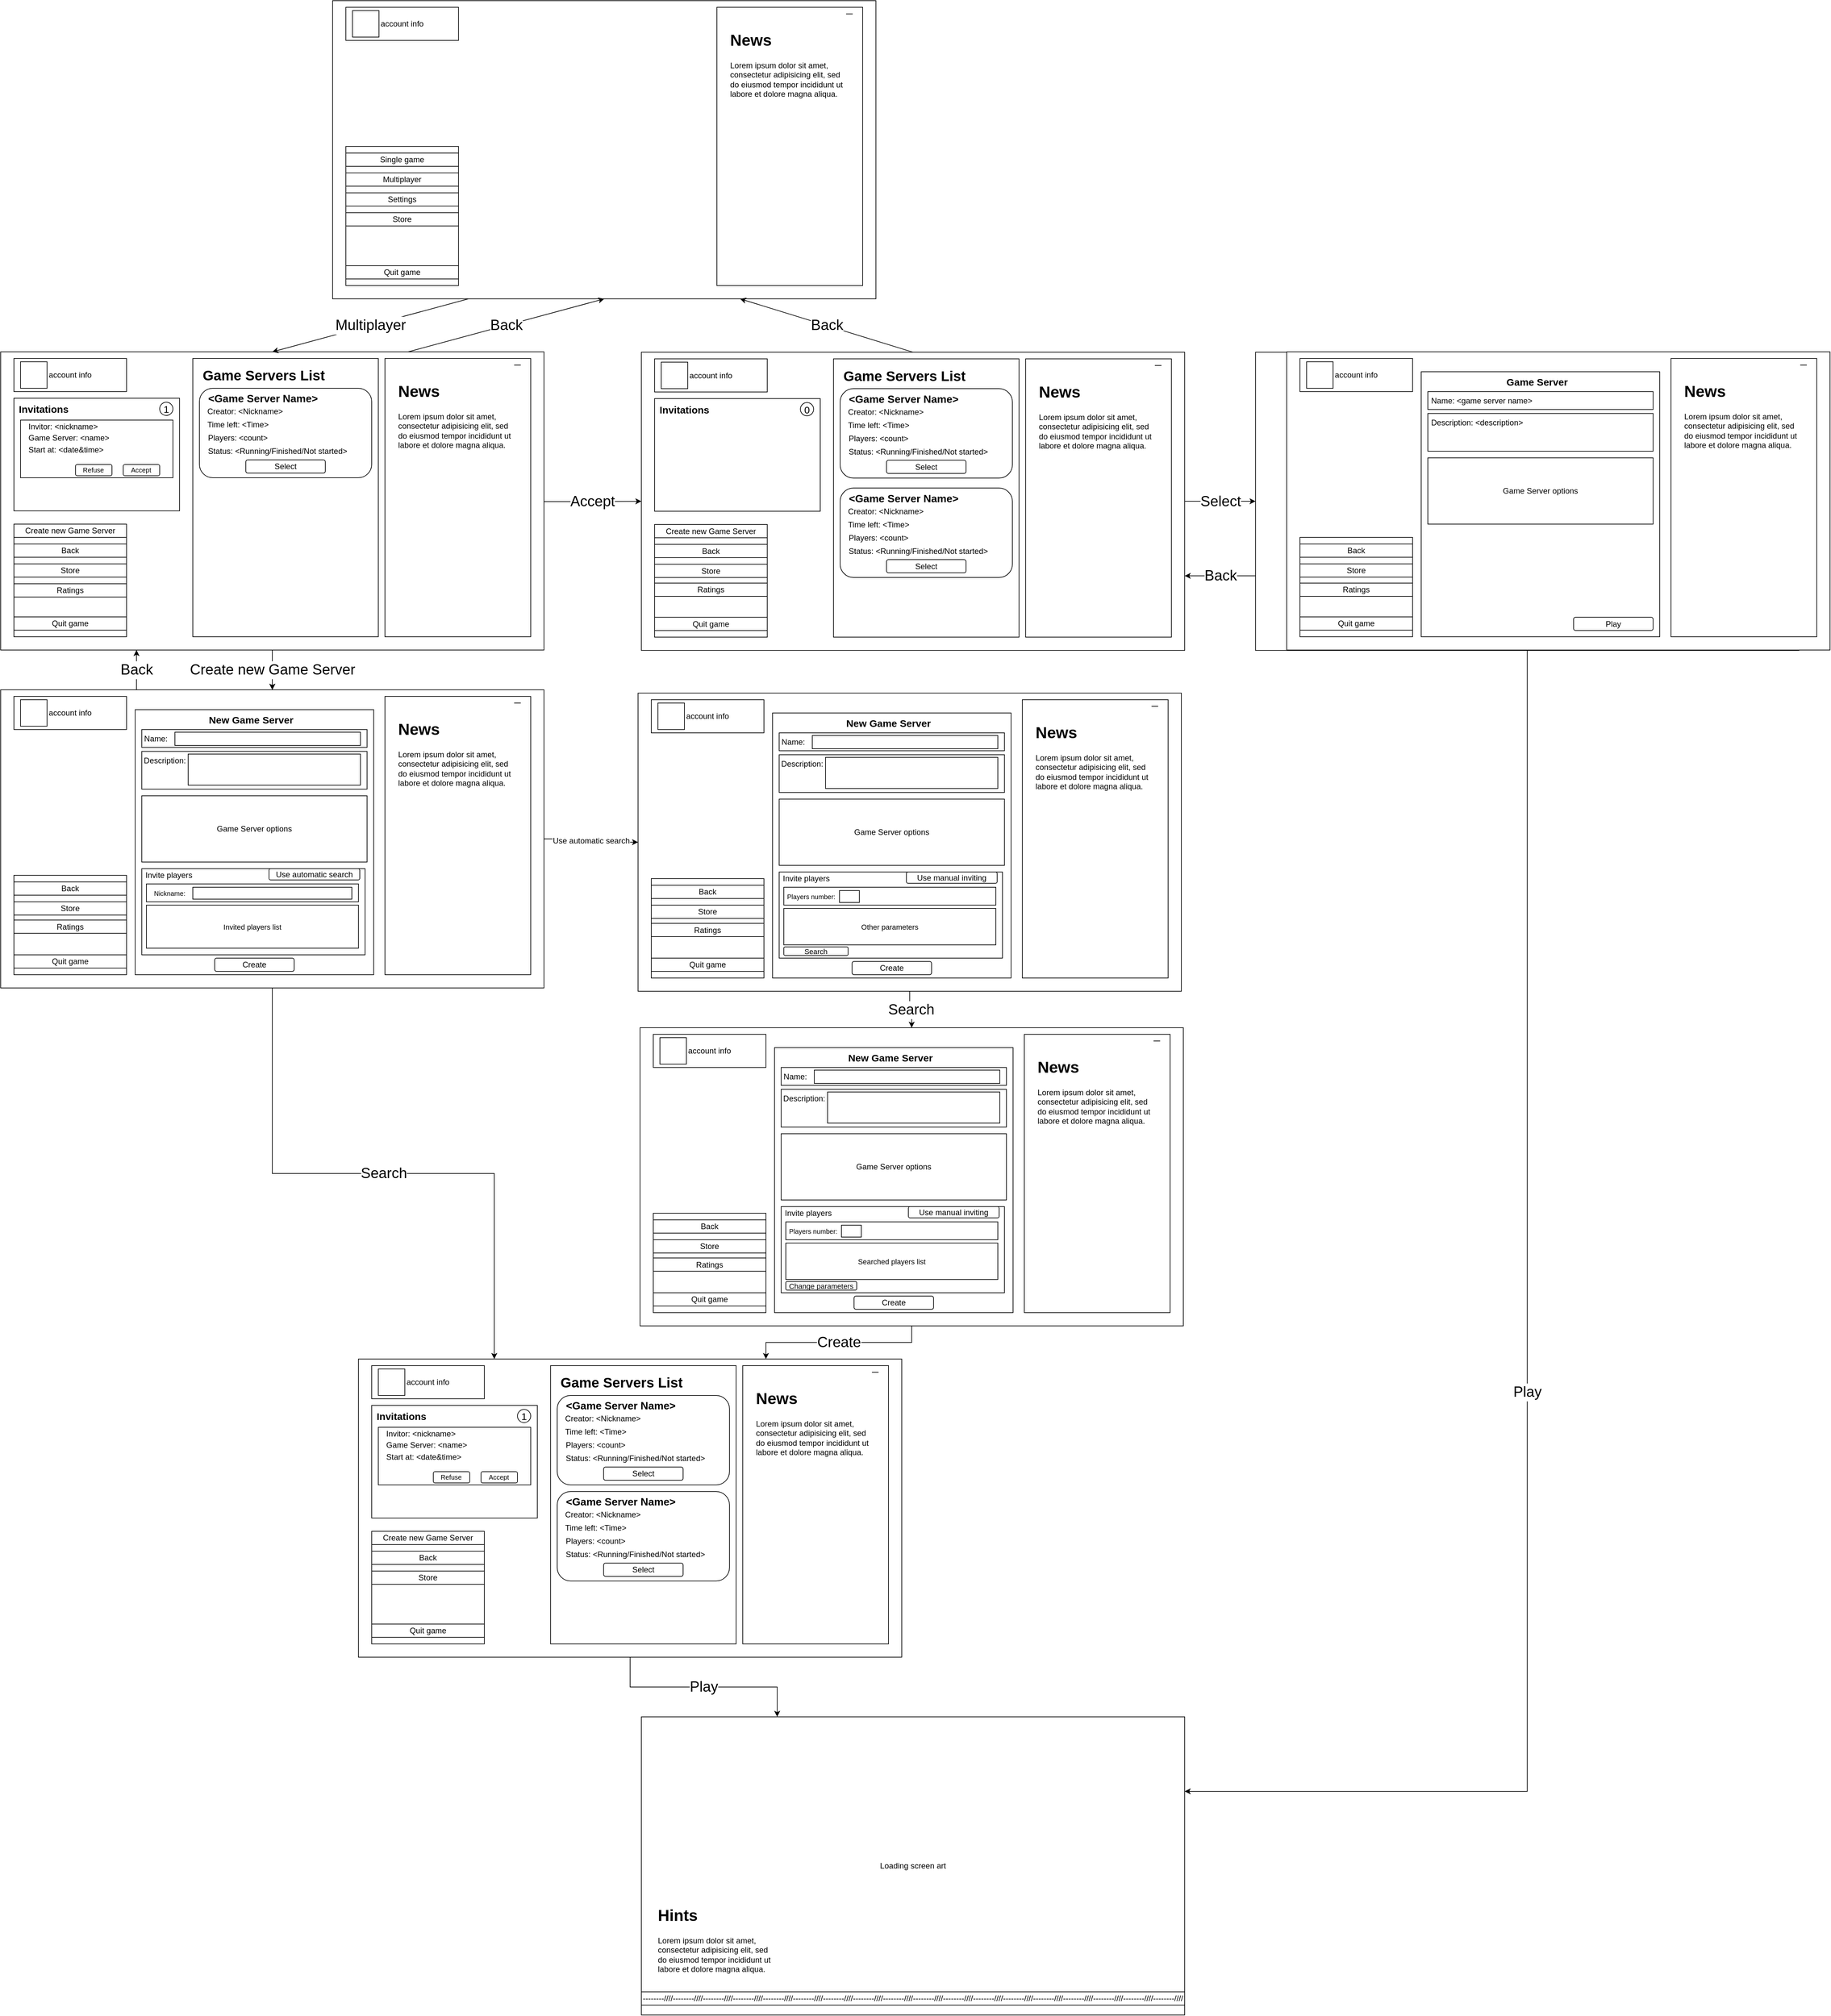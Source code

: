 <mxfile version="12.4.7" type="device"><diagram id="w_lHxmFLRpe4Mj0JOokK" name="Page-1"><mxGraphModel dx="1816" dy="2545" grid="1" gridSize="10" guides="1" tooltips="1" connect="1" arrows="1" fold="1" page="1" pageScale="1" pageWidth="827" pageHeight="1169" math="0" shadow="0"><root><mxCell id="0"/><mxCell id="1" parent="0"/><mxCell id="G06Mte2h2SjJL3s8EVsK-1" value="" style="rounded=0;whiteSpace=wrap;html=1;" vertex="1" parent="1"><mxGeometry x="987" y="-1100" width="820" height="450" as="geometry"/></mxCell><mxCell id="G06Mte2h2SjJL3s8EVsK-2" value="account info" style="rounded=0;whiteSpace=wrap;html=1;" vertex="1" parent="1"><mxGeometry x="1007" y="-1090" width="170" height="50" as="geometry"/></mxCell><mxCell id="G06Mte2h2SjJL3s8EVsK-3" value="" style="rounded=0;whiteSpace=wrap;html=1;" vertex="1" parent="1"><mxGeometry x="1017" y="-1085" width="40" height="40" as="geometry"/></mxCell><mxCell id="G06Mte2h2SjJL3s8EVsK-4" value="" style="rounded=0;whiteSpace=wrap;html=1;" vertex="1" parent="1"><mxGeometry x="1007" y="-880.0" width="170" height="210" as="geometry"/></mxCell><mxCell id="G06Mte2h2SjJL3s8EVsK-5" value="Single game" style="rounded=0;whiteSpace=wrap;html=1;" vertex="1" parent="1"><mxGeometry x="1007" y="-870.0" width="170" height="20" as="geometry"/></mxCell><mxCell id="G06Mte2h2SjJL3s8EVsK-6" value="Multiplayer" style="rounded=0;whiteSpace=wrap;html=1;" vertex="1" parent="1"><mxGeometry x="1007" y="-840.0" width="170" height="20" as="geometry"/></mxCell><mxCell id="G06Mte2h2SjJL3s8EVsK-7" value="Settings" style="rounded=0;whiteSpace=wrap;html=1;" vertex="1" parent="1"><mxGeometry x="1007" y="-810.0" width="170" height="20" as="geometry"/></mxCell><mxCell id="G06Mte2h2SjJL3s8EVsK-8" value="Store" style="rounded=0;whiteSpace=wrap;html=1;" vertex="1" parent="1"><mxGeometry x="1007" y="-780.0" width="170" height="20" as="geometry"/></mxCell><mxCell id="G06Mte2h2SjJL3s8EVsK-9" value="Quit game" style="rounded=0;whiteSpace=wrap;html=1;" vertex="1" parent="1"><mxGeometry x="1007" y="-700.0" width="170" height="20" as="geometry"/></mxCell><mxCell id="G06Mte2h2SjJL3s8EVsK-10" value="" style="rounded=0;whiteSpace=wrap;html=1;" vertex="1" parent="1"><mxGeometry x="1567" y="-1090" width="220" height="420" as="geometry"/></mxCell><mxCell id="G06Mte2h2SjJL3s8EVsK-11" value="&lt;h1&gt;News&lt;/h1&gt;&lt;p&gt;Lorem ipsum dolor sit amet, consectetur adipisicing elit, sed do eiusmod tempor incididunt ut labore et dolore magna aliqua.&lt;/p&gt;" style="text;html=1;strokeColor=none;fillColor=none;spacing=5;spacingTop=-20;whiteSpace=wrap;overflow=hidden;rounded=0;" vertex="1" parent="1"><mxGeometry x="1582" y="-1060" width="190" height="120" as="geometry"/></mxCell><mxCell id="G06Mte2h2SjJL3s8EVsK-12" value="" style="endArrow=none;html=1;" edge="1" parent="1"><mxGeometry width="50" height="50" relative="1" as="geometry"><mxPoint x="1762" y="-1080" as="sourcePoint"/><mxPoint x="1772" y="-1080" as="targetPoint"/></mxGeometry></mxCell><mxCell id="G06Mte2h2SjJL3s8EVsK-159" value="" style="edgeStyle=orthogonalEdgeStyle;rounded=0;orthogonalLoop=1;jettySize=auto;html=1;fontSize=10;" edge="1" parent="1" source="G06Mte2h2SjJL3s8EVsK-13" target="G06Mte2h2SjJL3s8EVsK-158"><mxGeometry relative="1" as="geometry"/></mxCell><mxCell id="G06Mte2h2SjJL3s8EVsK-202" value="Accept" style="edgeStyle=orthogonalEdgeStyle;rounded=0;orthogonalLoop=1;jettySize=auto;html=1;fontSize=22;entryX=0;entryY=0.5;entryDx=0;entryDy=0;exitX=1;exitY=0.5;exitDx=0;exitDy=0;" edge="1" parent="1" source="G06Mte2h2SjJL3s8EVsK-13" target="G06Mte2h2SjJL3s8EVsK-160"><mxGeometry relative="1" as="geometry"><Array as="points"><mxPoint x="1350" y="-344"/><mxPoint x="1350" y="-344"/></Array></mxGeometry></mxCell><mxCell id="G06Mte2h2SjJL3s8EVsK-13" value="" style="rounded=0;whiteSpace=wrap;html=1;" vertex="1" parent="1"><mxGeometry x="486" y="-570" width="820" height="450" as="geometry"/></mxCell><mxCell id="G06Mte2h2SjJL3s8EVsK-158" value="" style="rounded=0;whiteSpace=wrap;html=1;" vertex="1" parent="1"><mxGeometry x="486" y="-60" width="820" height="450" as="geometry"/></mxCell><mxCell id="G06Mte2h2SjJL3s8EVsK-14" value="account info" style="rounded=0;whiteSpace=wrap;html=1;" vertex="1" parent="1"><mxGeometry x="506" y="-560" width="170" height="50" as="geometry"/></mxCell><mxCell id="G06Mte2h2SjJL3s8EVsK-15" value="" style="rounded=0;whiteSpace=wrap;html=1;" vertex="1" parent="1"><mxGeometry x="516" y="-555" width="40" height="40" as="geometry"/></mxCell><mxCell id="G06Mte2h2SjJL3s8EVsK-16" value="" style="rounded=0;whiteSpace=wrap;html=1;" vertex="1" parent="1"><mxGeometry x="506" y="-310" width="170" height="170" as="geometry"/></mxCell><mxCell id="G06Mte2h2SjJL3s8EVsK-17" value="Create new Game Server" style="rounded=0;whiteSpace=wrap;html=1;" vertex="1" parent="1"><mxGeometry x="506" y="-310" width="170" height="20" as="geometry"/></mxCell><mxCell id="G06Mte2h2SjJL3s8EVsK-18" value="Back" style="rounded=0;whiteSpace=wrap;html=1;" vertex="1" parent="1"><mxGeometry x="506" y="-280" width="170" height="20" as="geometry"/></mxCell><mxCell id="G06Mte2h2SjJL3s8EVsK-20" value="Store" style="rounded=0;whiteSpace=wrap;html=1;" vertex="1" parent="1"><mxGeometry x="506" y="-250" width="170" height="20" as="geometry"/></mxCell><mxCell id="G06Mte2h2SjJL3s8EVsK-21" value="Quit game" style="rounded=0;whiteSpace=wrap;html=1;" vertex="1" parent="1"><mxGeometry x="506" y="-170" width="170" height="20" as="geometry"/></mxCell><mxCell id="G06Mte2h2SjJL3s8EVsK-22" value="" style="rounded=0;whiteSpace=wrap;html=1;" vertex="1" parent="1"><mxGeometry x="1066" y="-560" width="220" height="420" as="geometry"/></mxCell><mxCell id="G06Mte2h2SjJL3s8EVsK-23" value="&lt;h1&gt;News&lt;/h1&gt;&lt;p&gt;Lorem ipsum dolor sit amet, consectetur adipisicing elit, sed do eiusmod tempor incididunt ut labore et dolore magna aliqua.&lt;/p&gt;" style="text;html=1;strokeColor=none;fillColor=none;spacing=5;spacingTop=-20;whiteSpace=wrap;overflow=hidden;rounded=0;" vertex="1" parent="1"><mxGeometry x="1081" y="-530" width="190" height="120" as="geometry"/></mxCell><mxCell id="G06Mte2h2SjJL3s8EVsK-24" value="" style="endArrow=none;html=1;" edge="1" parent="1"><mxGeometry width="50" height="50" relative="1" as="geometry"><mxPoint x="1261" y="-550" as="sourcePoint"/><mxPoint x="1271" y="-550" as="targetPoint"/></mxGeometry></mxCell><mxCell id="G06Mte2h2SjJL3s8EVsK-25" value="Multiplayer" style="endArrow=classic;html=1;entryX=0.5;entryY=0;entryDx=0;entryDy=0;exitX=0.25;exitY=1;exitDx=0;exitDy=0;fontSize=22;" edge="1" parent="1" source="G06Mte2h2SjJL3s8EVsK-1" target="G06Mte2h2SjJL3s8EVsK-13"><mxGeometry width="50" height="50" relative="1" as="geometry"><mxPoint x="540" y="540" as="sourcePoint"/><mxPoint x="590" y="490" as="targetPoint"/></mxGeometry></mxCell><mxCell id="G06Mte2h2SjJL3s8EVsK-30" value="" style="rounded=0;whiteSpace=wrap;html=1;fontSize=23;" vertex="1" parent="1"><mxGeometry x="776" y="-560" width="280" height="420" as="geometry"/></mxCell><mxCell id="G06Mte2h2SjJL3s8EVsK-31" value="&lt;h1&gt;&lt;font style=&quot;font-size: 21px&quot;&gt;Game Servers List&lt;/font&gt;&lt;/h1&gt;" style="text;html=1;strokeColor=none;fillColor=none;spacing=5;spacingTop=-20;whiteSpace=wrap;overflow=hidden;rounded=0;" vertex="1" parent="1"><mxGeometry x="786" y="-555" width="210" height="40" as="geometry"/></mxCell><mxCell id="G06Mte2h2SjJL3s8EVsK-33" value="" style="rounded=1;whiteSpace=wrap;html=1;fontSize=23;" vertex="1" parent="1"><mxGeometry x="786" y="-515" width="260" height="135" as="geometry"/></mxCell><mxCell id="G06Mte2h2SjJL3s8EVsK-36" value="&amp;lt;Game Server Name&amp;gt;" style="text;html=1;strokeColor=none;fillColor=none;align=center;verticalAlign=middle;whiteSpace=wrap;rounded=0;fontSize=16;fontStyle=1" vertex="1" parent="1"><mxGeometry x="777" y="-510" width="210" height="20" as="geometry"/></mxCell><mxCell id="G06Mte2h2SjJL3s8EVsK-37" value="Creator: &amp;lt;Nickname&amp;gt;" style="text;html=1;strokeColor=none;fillColor=none;align=left;verticalAlign=middle;whiteSpace=wrap;rounded=0;fontSize=12;" vertex="1" parent="1"><mxGeometry x="796" y="-490" width="170" height="20" as="geometry"/></mxCell><mxCell id="G06Mte2h2SjJL3s8EVsK-38" value="Time left: &amp;lt;Time&amp;gt;" style="text;html=1;strokeColor=none;fillColor=none;align=left;verticalAlign=middle;whiteSpace=wrap;rounded=0;fontSize=12;" vertex="1" parent="1"><mxGeometry x="796" y="-470" width="170" height="20" as="geometry"/></mxCell><mxCell id="G06Mte2h2SjJL3s8EVsK-41" value="Players: &amp;lt;count&amp;gt;" style="text;html=1;strokeColor=none;fillColor=none;align=left;verticalAlign=middle;whiteSpace=wrap;rounded=0;fontSize=12;" vertex="1" parent="1"><mxGeometry x="797" y="-450" width="170" height="20" as="geometry"/></mxCell><mxCell id="G06Mte2h2SjJL3s8EVsK-42" value="Status: &amp;lt;Running/Finished/Not started&amp;gt;" style="text;html=1;strokeColor=none;fillColor=none;align=left;verticalAlign=middle;whiteSpace=wrap;rounded=0;fontSize=12;" vertex="1" parent="1"><mxGeometry x="797" y="-430" width="219" height="20" as="geometry"/></mxCell><mxCell id="G06Mte2h2SjJL3s8EVsK-43" value="" style="rounded=1;whiteSpace=wrap;html=1;fontSize=12;align=left;" vertex="1" parent="1"><mxGeometry x="856" y="-407" width="120" height="20" as="geometry"/></mxCell><mxCell id="G06Mte2h2SjJL3s8EVsK-44" value="Select" style="text;html=1;strokeColor=none;fillColor=none;align=center;verticalAlign=middle;whiteSpace=wrap;rounded=0;fontSize=12;" vertex="1" parent="1"><mxGeometry x="896" y="-407" width="40" height="20" as="geometry"/></mxCell><mxCell id="G06Mte2h2SjJL3s8EVsK-65" value="" style="rounded=0;whiteSpace=wrap;html=1;fontSize=12;align=left;" vertex="1" parent="1"><mxGeometry x="506" y="-500" width="250" height="170" as="geometry"/></mxCell><mxCell id="G06Mte2h2SjJL3s8EVsK-66" value="Invitations" style="text;html=1;strokeColor=none;fillColor=none;align=center;verticalAlign=middle;whiteSpace=wrap;rounded=0;fontSize=15;fontStyle=1" vertex="1" parent="1"><mxGeometry x="516" y="-494" width="70" height="20" as="geometry"/></mxCell><mxCell id="G06Mte2h2SjJL3s8EVsK-67" value="" style="rounded=0;whiteSpace=wrap;html=1;fontSize=15;align=left;" vertex="1" parent="1"><mxGeometry x="516" y="-467" width="230" height="87" as="geometry"/></mxCell><mxCell id="G06Mte2h2SjJL3s8EVsK-68" value="1" style="ellipse;whiteSpace=wrap;html=1;aspect=fixed;fontSize=15;align=center;" vertex="1" parent="1"><mxGeometry x="726" y="-494" width="20" height="20" as="geometry"/></mxCell><mxCell id="G06Mte2h2SjJL3s8EVsK-70" value="Invitor: &amp;lt;nickname&amp;gt;" style="text;html=1;strokeColor=none;fillColor=none;align=left;verticalAlign=middle;whiteSpace=wrap;rounded=0;fontSize=12;" vertex="1" parent="1"><mxGeometry x="526" y="-467" width="130" height="20" as="geometry"/></mxCell><mxCell id="G06Mte2h2SjJL3s8EVsK-71" value="Game Server: &amp;lt;name&amp;gt;" style="text;html=1;strokeColor=none;fillColor=none;align=left;verticalAlign=middle;whiteSpace=wrap;rounded=0;fontSize=12;" vertex="1" parent="1"><mxGeometry x="526" y="-450" width="130" height="20" as="geometry"/></mxCell><mxCell id="G06Mte2h2SjJL3s8EVsK-74" value="" style="rounded=1;whiteSpace=wrap;html=1;fontSize=10;align=left;" vertex="1" parent="1"><mxGeometry x="599" y="-400" width="55" height="17" as="geometry"/></mxCell><mxCell id="G06Mte2h2SjJL3s8EVsK-75" value="Refuse" style="text;html=1;strokeColor=none;fillColor=none;align=center;verticalAlign=middle;whiteSpace=wrap;rounded=0;fontSize=10;" vertex="1" parent="1"><mxGeometry x="606" y="-402" width="40" height="20" as="geometry"/></mxCell><mxCell id="G06Mte2h2SjJL3s8EVsK-76" value="Start at: &amp;lt;date&amp;amp;time&amp;gt;" style="text;html=1;strokeColor=none;fillColor=none;align=left;verticalAlign=middle;whiteSpace=wrap;rounded=0;fontSize=12;" vertex="1" parent="1"><mxGeometry x="526" y="-432" width="130" height="20" as="geometry"/></mxCell><mxCell id="G06Mte2h2SjJL3s8EVsK-80" value="" style="rounded=1;whiteSpace=wrap;html=1;fontSize=10;align=left;" vertex="1" parent="1"><mxGeometry x="671" y="-400" width="55" height="17" as="geometry"/></mxCell><mxCell id="G06Mte2h2SjJL3s8EVsK-73" value="Accept" style="text;html=1;strokeColor=none;fillColor=none;align=center;verticalAlign=middle;whiteSpace=wrap;rounded=0;fontSize=10;" vertex="1" parent="1"><mxGeometry x="677.5" y="-402" width="40" height="20" as="geometry"/></mxCell><mxCell id="G06Mte2h2SjJL3s8EVsK-83" value="&lt;font style=&quot;font-size: 22px&quot;&gt;Back&lt;/font&gt;" style="endArrow=classic;html=1;fontSize=8;entryX=0.5;entryY=1;entryDx=0;entryDy=0;exitX=0.75;exitY=0;exitDx=0;exitDy=0;" edge="1" parent="1" source="G06Mte2h2SjJL3s8EVsK-13" target="G06Mte2h2SjJL3s8EVsK-1"><mxGeometry width="50" height="50" relative="1" as="geometry"><mxPoint x="630" y="540" as="sourcePoint"/><mxPoint x="680" y="490" as="targetPoint"/></mxGeometry></mxCell><mxCell id="G06Mte2h2SjJL3s8EVsK-441" value="Search" style="edgeStyle=orthogonalEdgeStyle;rounded=0;orthogonalLoop=1;jettySize=auto;html=1;fontSize=22;entryX=0.25;entryY=0;entryDx=0;entryDy=0;" edge="1" parent="1" source="G06Mte2h2SjJL3s8EVsK-126" target="G06Mte2h2SjJL3s8EVsK-238"><mxGeometry relative="1" as="geometry"><mxPoint x="896" y="470" as="targetPoint"/></mxGeometry></mxCell><mxCell id="G06Mte2h2SjJL3s8EVsK-126" value="" style="rounded=0;whiteSpace=wrap;html=1;" vertex="1" parent="1"><mxGeometry x="486" y="-60" width="820" height="450" as="geometry"/></mxCell><mxCell id="G06Mte2h2SjJL3s8EVsK-127" value="account info" style="rounded=0;whiteSpace=wrap;html=1;" vertex="1" parent="1"><mxGeometry x="506" y="-50" width="170" height="50" as="geometry"/></mxCell><mxCell id="G06Mte2h2SjJL3s8EVsK-128" value="" style="rounded=0;whiteSpace=wrap;html=1;" vertex="1" parent="1"><mxGeometry x="516" y="-45" width="40" height="40" as="geometry"/></mxCell><mxCell id="G06Mte2h2SjJL3s8EVsK-129" value="" style="rounded=0;whiteSpace=wrap;html=1;" vertex="1" parent="1"><mxGeometry x="506" y="220" width="170" height="150" as="geometry"/></mxCell><mxCell id="G06Mte2h2SjJL3s8EVsK-131" value="Back" style="rounded=0;whiteSpace=wrap;html=1;" vertex="1" parent="1"><mxGeometry x="506" y="230" width="170" height="20" as="geometry"/></mxCell><mxCell id="G06Mte2h2SjJL3s8EVsK-133" value="Store" style="rounded=0;whiteSpace=wrap;html=1;" vertex="1" parent="1"><mxGeometry x="506" y="260" width="170" height="20" as="geometry"/></mxCell><mxCell id="G06Mte2h2SjJL3s8EVsK-134" value="Quit game" style="rounded=0;whiteSpace=wrap;html=1;" vertex="1" parent="1"><mxGeometry x="506" y="340" width="170" height="20" as="geometry"/></mxCell><mxCell id="G06Mte2h2SjJL3s8EVsK-135" value="" style="rounded=0;whiteSpace=wrap;html=1;" vertex="1" parent="1"><mxGeometry x="1066" y="-50" width="220" height="420" as="geometry"/></mxCell><mxCell id="G06Mte2h2SjJL3s8EVsK-136" value="&lt;h1&gt;News&lt;/h1&gt;&lt;p&gt;Lorem ipsum dolor sit amet, consectetur adipisicing elit, sed do eiusmod tempor incididunt ut labore et dolore magna aliqua.&lt;/p&gt;" style="text;html=1;strokeColor=none;fillColor=none;spacing=5;spacingTop=-20;whiteSpace=wrap;overflow=hidden;rounded=0;" vertex="1" parent="1"><mxGeometry x="1081" y="-20" width="190" height="120" as="geometry"/></mxCell><mxCell id="G06Mte2h2SjJL3s8EVsK-137" value="" style="endArrow=none;html=1;" edge="1" parent="1"><mxGeometry width="50" height="50" relative="1" as="geometry"><mxPoint x="1261" y="-40" as="sourcePoint"/><mxPoint x="1271" y="-40" as="targetPoint"/></mxGeometry></mxCell><mxCell id="G06Mte2h2SjJL3s8EVsK-138" value="" style="rounded=0;whiteSpace=wrap;html=1;fontSize=8;align=left;" vertex="1" parent="1"><mxGeometry x="689" y="-30" width="360" height="400" as="geometry"/></mxCell><mxCell id="G06Mte2h2SjJL3s8EVsK-140" value="New Game Server" style="text;html=1;strokeColor=none;fillColor=none;align=center;verticalAlign=middle;whiteSpace=wrap;rounded=0;fontSize=15;fontStyle=1" vertex="1" parent="1"><mxGeometry x="789" y="-25" width="150" height="20" as="geometry"/></mxCell><mxCell id="G06Mte2h2SjJL3s8EVsK-142" value="" style="rounded=0;whiteSpace=wrap;html=1;fontSize=12;align=left;" vertex="1" parent="1"><mxGeometry x="699" width="340" height="27" as="geometry"/></mxCell><mxCell id="G06Mte2h2SjJL3s8EVsK-141" value="Name:&amp;nbsp;" style="text;html=1;strokeColor=none;fillColor=none;align=center;verticalAlign=middle;whiteSpace=wrap;rounded=0;fontSize=12;" vertex="1" parent="1"><mxGeometry x="702.1" y="4" width="40" height="20" as="geometry"/></mxCell><mxCell id="G06Mte2h2SjJL3s8EVsK-144" value="" style="rounded=0;whiteSpace=wrap;html=1;fontSize=12;align=left;" vertex="1" parent="1"><mxGeometry x="749" y="4" width="280" height="20" as="geometry"/></mxCell><mxCell id="G06Mte2h2SjJL3s8EVsK-145" value="" style="rounded=0;whiteSpace=wrap;html=1;fontSize=12;align=left;" vertex="1" parent="1"><mxGeometry x="699" y="33" width="340" height="57" as="geometry"/></mxCell><mxCell id="G06Mte2h2SjJL3s8EVsK-146" value="Description:&amp;nbsp;" style="text;html=1;strokeColor=none;fillColor=none;align=center;verticalAlign=middle;whiteSpace=wrap;rounded=0;fontSize=12;" vertex="1" parent="1"><mxGeometry x="702.1" y="37" width="66.9" height="20" as="geometry"/></mxCell><mxCell id="G06Mte2h2SjJL3s8EVsK-147" value="" style="rounded=0;whiteSpace=wrap;html=1;fontSize=12;align=left;" vertex="1" parent="1"><mxGeometry x="769" y="37" width="260" height="47" as="geometry"/></mxCell><mxCell id="G06Mte2h2SjJL3s8EVsK-148" value="Game Server options" style="rounded=0;whiteSpace=wrap;html=1;fontSize=12;align=center;" vertex="1" parent="1"><mxGeometry x="699" y="100" width="340" height="100" as="geometry"/></mxCell><mxCell id="G06Mte2h2SjJL3s8EVsK-149" value="Create" style="rounded=1;whiteSpace=wrap;html=1;fontSize=12;align=center;" vertex="1" parent="1"><mxGeometry x="809" y="345" width="120" height="20" as="geometry"/></mxCell><mxCell id="G06Mte2h2SjJL3s8EVsK-150" value="&lt;font style=&quot;font-size: 22px;&quot;&gt;Create new Game Server&lt;/font&gt;" style="endArrow=classic;html=1;fontSize=22;entryX=0.5;entryY=0;entryDx=0;entryDy=0;exitX=0.5;exitY=1;exitDx=0;exitDy=0;" edge="1" parent="1" source="G06Mte2h2SjJL3s8EVsK-13" target="G06Mte2h2SjJL3s8EVsK-126"><mxGeometry width="50" height="50" relative="1" as="geometry"><mxPoint x="1251" y="524.76" as="sourcePoint"/><mxPoint x="1301" y="474.76" as="targetPoint"/></mxGeometry></mxCell><mxCell id="G06Mte2h2SjJL3s8EVsK-151" value="Back" style="endArrow=classic;html=1;fontSize=22;entryX=0.25;entryY=1;entryDx=0;entryDy=0;exitX=0.25;exitY=0;exitDx=0;exitDy=0;" edge="1" parent="1" source="G06Mte2h2SjJL3s8EVsK-126" target="G06Mte2h2SjJL3s8EVsK-13"><mxGeometry width="50" height="50" relative="1" as="geometry"><mxPoint x="930" y="1050" as="sourcePoint"/><mxPoint x="980" y="1000" as="targetPoint"/></mxGeometry></mxCell><mxCell id="G06Mte2h2SjJL3s8EVsK-152" value="" style="rounded=0;whiteSpace=wrap;html=1;fontSize=18;align=left;" vertex="1" parent="1"><mxGeometry x="699" y="210" width="337" height="130" as="geometry"/></mxCell><mxCell id="G06Mte2h2SjJL3s8EVsK-153" value="Invite players" style="text;html=1;strokeColor=none;fillColor=none;align=center;verticalAlign=middle;whiteSpace=wrap;rounded=0;fontSize=12;" vertex="1" parent="1"><mxGeometry x="699" y="210" width="82.45" height="20" as="geometry"/></mxCell><mxCell id="G06Mte2h2SjJL3s8EVsK-154" value="" style="rounded=0;whiteSpace=wrap;html=1;fontSize=12;align=left;" vertex="1" parent="1"><mxGeometry x="706" y="233" width="320" height="27" as="geometry"/></mxCell><mxCell id="G06Mte2h2SjJL3s8EVsK-155" value="Nickname:&amp;nbsp;" style="text;html=1;strokeColor=none;fillColor=none;align=center;verticalAlign=middle;whiteSpace=wrap;rounded=0;fontSize=10;" vertex="1" parent="1"><mxGeometry x="709.1" y="237" width="66.9" height="20" as="geometry"/></mxCell><mxCell id="G06Mte2h2SjJL3s8EVsK-156" value="" style="rounded=0;whiteSpace=wrap;html=1;fontSize=12;align=left;" vertex="1" parent="1"><mxGeometry x="776" y="238" width="240" height="18" as="geometry"/></mxCell><mxCell id="G06Mte2h2SjJL3s8EVsK-157" value="Invited players list" style="rounded=0;whiteSpace=wrap;html=1;fontSize=11;align=center;" vertex="1" parent="1"><mxGeometry x="706" y="265" width="320" height="65" as="geometry"/></mxCell><mxCell id="G06Mte2h2SjJL3s8EVsK-340" value="Select" style="edgeStyle=orthogonalEdgeStyle;rounded=0;orthogonalLoop=1;jettySize=auto;html=1;fontSize=22;" edge="1" parent="1" source="G06Mte2h2SjJL3s8EVsK-160" target="G06Mte2h2SjJL3s8EVsK-339"><mxGeometry relative="1" as="geometry"/></mxCell><mxCell id="G06Mte2h2SjJL3s8EVsK-160" value="" style="rounded=0;whiteSpace=wrap;html=1;" vertex="1" parent="1"><mxGeometry x="1453" y="-569.44" width="820" height="450" as="geometry"/></mxCell><mxCell id="G06Mte2h2SjJL3s8EVsK-339" value="" style="rounded=0;whiteSpace=wrap;html=1;" vertex="1" parent="1"><mxGeometry x="2380" y="-569.44" width="820" height="450" as="geometry"/></mxCell><mxCell id="G06Mte2h2SjJL3s8EVsK-161" value="account info" style="rounded=0;whiteSpace=wrap;html=1;" vertex="1" parent="1"><mxGeometry x="1473" y="-559.44" width="170" height="50" as="geometry"/></mxCell><mxCell id="G06Mte2h2SjJL3s8EVsK-162" value="" style="rounded=0;whiteSpace=wrap;html=1;" vertex="1" parent="1"><mxGeometry x="1483" y="-554.44" width="40" height="40" as="geometry"/></mxCell><mxCell id="G06Mte2h2SjJL3s8EVsK-163" value="" style="rounded=0;whiteSpace=wrap;html=1;" vertex="1" parent="1"><mxGeometry x="1473" y="-309.44" width="170" height="170" as="geometry"/></mxCell><mxCell id="G06Mte2h2SjJL3s8EVsK-164" value="Create new Game Server" style="rounded=0;whiteSpace=wrap;html=1;" vertex="1" parent="1"><mxGeometry x="1473" y="-309.44" width="170" height="20" as="geometry"/></mxCell><mxCell id="G06Mte2h2SjJL3s8EVsK-165" value="Back" style="rounded=0;whiteSpace=wrap;html=1;" vertex="1" parent="1"><mxGeometry x="1473" y="-279.44" width="170" height="20" as="geometry"/></mxCell><mxCell id="G06Mte2h2SjJL3s8EVsK-166" value="Store" style="rounded=0;whiteSpace=wrap;html=1;" vertex="1" parent="1"><mxGeometry x="1473" y="-249.44" width="170" height="20" as="geometry"/></mxCell><mxCell id="G06Mte2h2SjJL3s8EVsK-167" value="Quit game" style="rounded=0;whiteSpace=wrap;html=1;" vertex="1" parent="1"><mxGeometry x="1473" y="-169.44" width="170" height="20" as="geometry"/></mxCell><mxCell id="G06Mte2h2SjJL3s8EVsK-168" value="" style="rounded=0;whiteSpace=wrap;html=1;" vertex="1" parent="1"><mxGeometry x="2033" y="-559.44" width="220" height="420" as="geometry"/></mxCell><mxCell id="G06Mte2h2SjJL3s8EVsK-169" value="&lt;h1&gt;News&lt;/h1&gt;&lt;p&gt;Lorem ipsum dolor sit amet, consectetur adipisicing elit, sed do eiusmod tempor incididunt ut labore et dolore magna aliqua.&lt;/p&gt;" style="text;html=1;strokeColor=none;fillColor=none;spacing=5;spacingTop=-20;whiteSpace=wrap;overflow=hidden;rounded=0;" vertex="1" parent="1"><mxGeometry x="2048" y="-529.44" width="190" height="120" as="geometry"/></mxCell><mxCell id="G06Mte2h2SjJL3s8EVsK-170" value="" style="endArrow=none;html=1;" edge="1" parent="1"><mxGeometry width="50" height="50" relative="1" as="geometry"><mxPoint x="2228" y="-549.44" as="sourcePoint"/><mxPoint x="2238" y="-549.44" as="targetPoint"/></mxGeometry></mxCell><mxCell id="G06Mte2h2SjJL3s8EVsK-171" value="" style="rounded=0;whiteSpace=wrap;html=1;fontSize=23;" vertex="1" parent="1"><mxGeometry x="1743" y="-559.44" width="280" height="420" as="geometry"/></mxCell><mxCell id="G06Mte2h2SjJL3s8EVsK-172" value="&lt;h1&gt;&lt;font style=&quot;font-size: 21px&quot;&gt;Game Servers List&lt;/font&gt;&lt;/h1&gt;" style="text;html=1;strokeColor=none;fillColor=none;spacing=5;spacingTop=-20;whiteSpace=wrap;overflow=hidden;rounded=0;" vertex="1" parent="1"><mxGeometry x="1753" y="-554.44" width="210" height="40" as="geometry"/></mxCell><mxCell id="G06Mte2h2SjJL3s8EVsK-173" value="" style="rounded=1;whiteSpace=wrap;html=1;fontSize=23;" vertex="1" parent="1"><mxGeometry x="1753" y="-514.44" width="260" height="135" as="geometry"/></mxCell><mxCell id="G06Mte2h2SjJL3s8EVsK-174" value="&amp;lt;Game Server Name&amp;gt;" style="text;html=1;strokeColor=none;fillColor=none;align=center;verticalAlign=middle;whiteSpace=wrap;rounded=0;fontSize=16;fontStyle=1" vertex="1" parent="1"><mxGeometry x="1744" y="-509.44" width="210" height="20" as="geometry"/></mxCell><mxCell id="G06Mte2h2SjJL3s8EVsK-175" value="Creator: &amp;lt;Nickname&amp;gt;" style="text;html=1;strokeColor=none;fillColor=none;align=left;verticalAlign=middle;whiteSpace=wrap;rounded=0;fontSize=12;" vertex="1" parent="1"><mxGeometry x="1763" y="-489.44" width="170" height="20" as="geometry"/></mxCell><mxCell id="G06Mte2h2SjJL3s8EVsK-176" value="Time left: &amp;lt;Time&amp;gt;" style="text;html=1;strokeColor=none;fillColor=none;align=left;verticalAlign=middle;whiteSpace=wrap;rounded=0;fontSize=12;" vertex="1" parent="1"><mxGeometry x="1763" y="-469.44" width="170" height="20" as="geometry"/></mxCell><mxCell id="G06Mte2h2SjJL3s8EVsK-177" value="Players: &amp;lt;count&amp;gt;" style="text;html=1;strokeColor=none;fillColor=none;align=left;verticalAlign=middle;whiteSpace=wrap;rounded=0;fontSize=12;" vertex="1" parent="1"><mxGeometry x="1764" y="-449.44" width="170" height="20" as="geometry"/></mxCell><mxCell id="G06Mte2h2SjJL3s8EVsK-178" value="Status: &amp;lt;Running/Finished/Not started&amp;gt;" style="text;html=1;strokeColor=none;fillColor=none;align=left;verticalAlign=middle;whiteSpace=wrap;rounded=0;fontSize=12;" vertex="1" parent="1"><mxGeometry x="1764" y="-429.44" width="219" height="20" as="geometry"/></mxCell><mxCell id="G06Mte2h2SjJL3s8EVsK-179" value="" style="rounded=1;whiteSpace=wrap;html=1;fontSize=12;align=left;" vertex="1" parent="1"><mxGeometry x="1823" y="-406.44" width="120" height="20" as="geometry"/></mxCell><mxCell id="G06Mte2h2SjJL3s8EVsK-180" value="Select" style="text;html=1;strokeColor=none;fillColor=none;align=center;verticalAlign=middle;whiteSpace=wrap;rounded=0;fontSize=12;" vertex="1" parent="1"><mxGeometry x="1863" y="-406.44" width="40" height="20" as="geometry"/></mxCell><mxCell id="G06Mte2h2SjJL3s8EVsK-181" value="" style="rounded=1;whiteSpace=wrap;html=1;fontSize=23;" vertex="1" parent="1"><mxGeometry x="1753" y="-364.44" width="260" height="135" as="geometry"/></mxCell><mxCell id="G06Mte2h2SjJL3s8EVsK-182" value="&amp;lt;Game Server Name&amp;gt;" style="text;html=1;strokeColor=none;fillColor=none;align=center;verticalAlign=middle;whiteSpace=wrap;rounded=0;fontSize=16;fontStyle=1" vertex="1" parent="1"><mxGeometry x="1744" y="-359.44" width="210" height="20" as="geometry"/></mxCell><mxCell id="G06Mte2h2SjJL3s8EVsK-183" value="Creator: &amp;lt;Nickname&amp;gt;" style="text;html=1;strokeColor=none;fillColor=none;align=left;verticalAlign=middle;whiteSpace=wrap;rounded=0;fontSize=12;" vertex="1" parent="1"><mxGeometry x="1763" y="-339.44" width="170" height="20" as="geometry"/></mxCell><mxCell id="G06Mte2h2SjJL3s8EVsK-184" value="Time left: &amp;lt;Time&amp;gt;" style="text;html=1;strokeColor=none;fillColor=none;align=left;verticalAlign=middle;whiteSpace=wrap;rounded=0;fontSize=12;" vertex="1" parent="1"><mxGeometry x="1763" y="-319.44" width="170" height="20" as="geometry"/></mxCell><mxCell id="G06Mte2h2SjJL3s8EVsK-185" value="Players: &amp;lt;count&amp;gt;" style="text;html=1;strokeColor=none;fillColor=none;align=left;verticalAlign=middle;whiteSpace=wrap;rounded=0;fontSize=12;" vertex="1" parent="1"><mxGeometry x="1764" y="-299.44" width="170" height="20" as="geometry"/></mxCell><mxCell id="G06Mte2h2SjJL3s8EVsK-186" value="Status: &amp;lt;Running/Finished/Not started&amp;gt;" style="text;html=1;strokeColor=none;fillColor=none;align=left;verticalAlign=middle;whiteSpace=wrap;rounded=0;fontSize=12;" vertex="1" parent="1"><mxGeometry x="1764" y="-279.44" width="219" height="20" as="geometry"/></mxCell><mxCell id="G06Mte2h2SjJL3s8EVsK-187" value="" style="rounded=1;whiteSpace=wrap;html=1;fontSize=12;align=left;" vertex="1" parent="1"><mxGeometry x="1823" y="-256.44" width="120" height="20" as="geometry"/></mxCell><mxCell id="G06Mte2h2SjJL3s8EVsK-188" value="Select" style="text;html=1;strokeColor=none;fillColor=none;align=center;verticalAlign=middle;whiteSpace=wrap;rounded=0;fontSize=12;" vertex="1" parent="1"><mxGeometry x="1863" y="-256.44" width="40" height="20" as="geometry"/></mxCell><mxCell id="G06Mte2h2SjJL3s8EVsK-189" value="" style="rounded=0;whiteSpace=wrap;html=1;fontSize=12;align=left;" vertex="1" parent="1"><mxGeometry x="1473" y="-499.44" width="250" height="170" as="geometry"/></mxCell><mxCell id="G06Mte2h2SjJL3s8EVsK-190" value="Invitations" style="text;html=1;strokeColor=none;fillColor=none;align=center;verticalAlign=middle;whiteSpace=wrap;rounded=0;fontSize=15;fontStyle=1" vertex="1" parent="1"><mxGeometry x="1483" y="-493.44" width="70" height="20" as="geometry"/></mxCell><mxCell id="G06Mte2h2SjJL3s8EVsK-192" value="0" style="ellipse;whiteSpace=wrap;html=1;aspect=fixed;fontSize=15;align=center;" vertex="1" parent="1"><mxGeometry x="1693" y="-493.44" width="20" height="20" as="geometry"/></mxCell><mxCell id="G06Mte2h2SjJL3s8EVsK-204" value="Back" style="endArrow=classic;html=1;fontSize=22;exitX=0.5;exitY=0;exitDx=0;exitDy=0;entryX=0.75;entryY=1;entryDx=0;entryDy=0;" edge="1" parent="1" source="G06Mte2h2SjJL3s8EVsK-160" target="G06Mte2h2SjJL3s8EVsK-1"><mxGeometry width="50" height="50" relative="1" as="geometry"><mxPoint x="1220" y="10" as="sourcePoint"/><mxPoint x="1270" y="-40" as="targetPoint"/></mxGeometry></mxCell><mxCell id="G06Mte2h2SjJL3s8EVsK-443" value="Play" style="edgeStyle=orthogonalEdgeStyle;rounded=0;orthogonalLoop=1;jettySize=auto;html=1;fontSize=22;entryX=0.25;entryY=0;entryDx=0;entryDy=0;" edge="1" parent="1" source="G06Mte2h2SjJL3s8EVsK-238" target="G06Mte2h2SjJL3s8EVsK-433"><mxGeometry relative="1" as="geometry"><mxPoint x="1436" y="1480.0" as="targetPoint"/></mxGeometry></mxCell><mxCell id="G06Mte2h2SjJL3s8EVsK-238" value="" style="rounded=0;whiteSpace=wrap;html=1;" vertex="1" parent="1"><mxGeometry x="1026" y="950" width="820" height="450" as="geometry"/></mxCell><mxCell id="G06Mte2h2SjJL3s8EVsK-239" value="account info" style="rounded=0;whiteSpace=wrap;html=1;" vertex="1" parent="1"><mxGeometry x="1046" y="960" width="170" height="50" as="geometry"/></mxCell><mxCell id="G06Mte2h2SjJL3s8EVsK-240" value="" style="rounded=0;whiteSpace=wrap;html=1;" vertex="1" parent="1"><mxGeometry x="1056" y="965" width="40" height="40" as="geometry"/></mxCell><mxCell id="G06Mte2h2SjJL3s8EVsK-241" value="" style="rounded=0;whiteSpace=wrap;html=1;" vertex="1" parent="1"><mxGeometry x="1046" y="1210" width="170" height="170" as="geometry"/></mxCell><mxCell id="G06Mte2h2SjJL3s8EVsK-242" value="Create new Game Server" style="rounded=0;whiteSpace=wrap;html=1;" vertex="1" parent="1"><mxGeometry x="1046" y="1210" width="170" height="20" as="geometry"/></mxCell><mxCell id="G06Mte2h2SjJL3s8EVsK-243" value="Back" style="rounded=0;whiteSpace=wrap;html=1;" vertex="1" parent="1"><mxGeometry x="1046" y="1240" width="170" height="20" as="geometry"/></mxCell><mxCell id="G06Mte2h2SjJL3s8EVsK-244" value="Store" style="rounded=0;whiteSpace=wrap;html=1;" vertex="1" parent="1"><mxGeometry x="1046" y="1270" width="170" height="20" as="geometry"/></mxCell><mxCell id="G06Mte2h2SjJL3s8EVsK-245" value="Quit game" style="rounded=0;whiteSpace=wrap;html=1;" vertex="1" parent="1"><mxGeometry x="1046" y="1350" width="170" height="20" as="geometry"/></mxCell><mxCell id="G06Mte2h2SjJL3s8EVsK-246" value="" style="rounded=0;whiteSpace=wrap;html=1;" vertex="1" parent="1"><mxGeometry x="1606" y="960" width="220" height="420" as="geometry"/></mxCell><mxCell id="G06Mte2h2SjJL3s8EVsK-247" value="&lt;h1&gt;News&lt;/h1&gt;&lt;p&gt;Lorem ipsum dolor sit amet, consectetur adipisicing elit, sed do eiusmod tempor incididunt ut labore et dolore magna aliqua.&lt;/p&gt;" style="text;html=1;strokeColor=none;fillColor=none;spacing=5;spacingTop=-20;whiteSpace=wrap;overflow=hidden;rounded=0;" vertex="1" parent="1"><mxGeometry x="1621" y="990" width="190" height="120" as="geometry"/></mxCell><mxCell id="G06Mte2h2SjJL3s8EVsK-248" value="" style="endArrow=none;html=1;" edge="1" parent="1"><mxGeometry width="50" height="50" relative="1" as="geometry"><mxPoint x="1801.0" y="970" as="sourcePoint"/><mxPoint x="1811.0" y="970" as="targetPoint"/></mxGeometry></mxCell><mxCell id="G06Mte2h2SjJL3s8EVsK-249" value="" style="rounded=0;whiteSpace=wrap;html=1;fontSize=23;" vertex="1" parent="1"><mxGeometry x="1316" y="960" width="280" height="420" as="geometry"/></mxCell><mxCell id="G06Mte2h2SjJL3s8EVsK-250" value="&lt;h1&gt;&lt;font style=&quot;font-size: 21px&quot;&gt;Game Servers List&lt;/font&gt;&lt;/h1&gt;" style="text;html=1;strokeColor=none;fillColor=none;spacing=5;spacingTop=-20;whiteSpace=wrap;overflow=hidden;rounded=0;" vertex="1" parent="1"><mxGeometry x="1326" y="965" width="210" height="40" as="geometry"/></mxCell><mxCell id="G06Mte2h2SjJL3s8EVsK-259" value="" style="rounded=0;whiteSpace=wrap;html=1;fontSize=12;align=left;" vertex="1" parent="1"><mxGeometry x="1046" y="1020" width="250" height="170" as="geometry"/></mxCell><mxCell id="G06Mte2h2SjJL3s8EVsK-260" value="Invitations" style="text;html=1;strokeColor=none;fillColor=none;align=center;verticalAlign=middle;whiteSpace=wrap;rounded=0;fontSize=15;fontStyle=1" vertex="1" parent="1"><mxGeometry x="1056" y="1026" width="70" height="20" as="geometry"/></mxCell><mxCell id="G06Mte2h2SjJL3s8EVsK-261" value="" style="rounded=0;whiteSpace=wrap;html=1;fontSize=15;align=left;" vertex="1" parent="1"><mxGeometry x="1056" y="1053" width="230" height="87" as="geometry"/></mxCell><mxCell id="G06Mte2h2SjJL3s8EVsK-262" value="1" style="ellipse;whiteSpace=wrap;html=1;aspect=fixed;fontSize=15;align=center;" vertex="1" parent="1"><mxGeometry x="1266" y="1026" width="20" height="20" as="geometry"/></mxCell><mxCell id="G06Mte2h2SjJL3s8EVsK-263" value="Invitor: &amp;lt;nickname&amp;gt;" style="text;html=1;strokeColor=none;fillColor=none;align=left;verticalAlign=middle;whiteSpace=wrap;rounded=0;fontSize=12;" vertex="1" parent="1"><mxGeometry x="1066" y="1053" width="130" height="20" as="geometry"/></mxCell><mxCell id="G06Mte2h2SjJL3s8EVsK-264" value="Game Server: &amp;lt;name&amp;gt;" style="text;html=1;strokeColor=none;fillColor=none;align=left;verticalAlign=middle;whiteSpace=wrap;rounded=0;fontSize=12;" vertex="1" parent="1"><mxGeometry x="1066" y="1070" width="130" height="20" as="geometry"/></mxCell><mxCell id="G06Mte2h2SjJL3s8EVsK-265" value="" style="rounded=1;whiteSpace=wrap;html=1;fontSize=10;align=left;" vertex="1" parent="1"><mxGeometry x="1139" y="1120" width="55" height="17" as="geometry"/></mxCell><mxCell id="G06Mte2h2SjJL3s8EVsK-266" value="Refuse" style="text;html=1;strokeColor=none;fillColor=none;align=center;verticalAlign=middle;whiteSpace=wrap;rounded=0;fontSize=10;" vertex="1" parent="1"><mxGeometry x="1146" y="1118" width="40" height="20" as="geometry"/></mxCell><mxCell id="G06Mte2h2SjJL3s8EVsK-267" value="Start at: &amp;lt;date&amp;amp;time&amp;gt;" style="text;html=1;strokeColor=none;fillColor=none;align=left;verticalAlign=middle;whiteSpace=wrap;rounded=0;fontSize=12;" vertex="1" parent="1"><mxGeometry x="1066" y="1088" width="130" height="20" as="geometry"/></mxCell><mxCell id="G06Mte2h2SjJL3s8EVsK-268" value="" style="rounded=1;whiteSpace=wrap;html=1;fontSize=10;align=left;" vertex="1" parent="1"><mxGeometry x="1211" y="1120" width="55" height="17" as="geometry"/></mxCell><mxCell id="G06Mte2h2SjJL3s8EVsK-269" value="Accept" style="text;html=1;strokeColor=none;fillColor=none;align=center;verticalAlign=middle;whiteSpace=wrap;rounded=0;fontSize=10;" vertex="1" parent="1"><mxGeometry x="1217.5" y="1118" width="40" height="20" as="geometry"/></mxCell><mxCell id="G06Mte2h2SjJL3s8EVsK-270" value="" style="group" vertex="1" connectable="0" parent="1"><mxGeometry x="1317" y="1005" width="269" height="135" as="geometry"/></mxCell><mxCell id="G06Mte2h2SjJL3s8EVsK-251" value="" style="rounded=1;whiteSpace=wrap;html=1;fontSize=23;" vertex="1" parent="G06Mte2h2SjJL3s8EVsK-270"><mxGeometry x="9" width="260" height="135" as="geometry"/></mxCell><mxCell id="G06Mte2h2SjJL3s8EVsK-252" value="&amp;lt;Game Server Name&amp;gt;" style="text;html=1;strokeColor=none;fillColor=none;align=center;verticalAlign=middle;whiteSpace=wrap;rounded=0;fontSize=16;fontStyle=1" vertex="1" parent="G06Mte2h2SjJL3s8EVsK-270"><mxGeometry y="5" width="210" height="20" as="geometry"/></mxCell><mxCell id="G06Mte2h2SjJL3s8EVsK-253" value="Creator: &amp;lt;Nickname&amp;gt;" style="text;html=1;strokeColor=none;fillColor=none;align=left;verticalAlign=middle;whiteSpace=wrap;rounded=0;fontSize=12;" vertex="1" parent="G06Mte2h2SjJL3s8EVsK-270"><mxGeometry x="19" y="25" width="170" height="20" as="geometry"/></mxCell><mxCell id="G06Mte2h2SjJL3s8EVsK-254" value="Time left: &amp;lt;Time&amp;gt;" style="text;html=1;strokeColor=none;fillColor=none;align=left;verticalAlign=middle;whiteSpace=wrap;rounded=0;fontSize=12;" vertex="1" parent="G06Mte2h2SjJL3s8EVsK-270"><mxGeometry x="19" y="45" width="170" height="20" as="geometry"/></mxCell><mxCell id="G06Mte2h2SjJL3s8EVsK-255" value="Players: &amp;lt;count&amp;gt;" style="text;html=1;strokeColor=none;fillColor=none;align=left;verticalAlign=middle;whiteSpace=wrap;rounded=0;fontSize=12;" vertex="1" parent="G06Mte2h2SjJL3s8EVsK-270"><mxGeometry x="20" y="65" width="170" height="20" as="geometry"/></mxCell><mxCell id="G06Mte2h2SjJL3s8EVsK-256" value="Status: &amp;lt;Running/Finished/Not started&amp;gt;" style="text;html=1;strokeColor=none;fillColor=none;align=left;verticalAlign=middle;whiteSpace=wrap;rounded=0;fontSize=12;" vertex="1" parent="G06Mte2h2SjJL3s8EVsK-270"><mxGeometry x="20" y="85" width="219" height="20" as="geometry"/></mxCell><mxCell id="G06Mte2h2SjJL3s8EVsK-257" value="" style="rounded=1;whiteSpace=wrap;html=1;fontSize=12;align=left;" vertex="1" parent="G06Mte2h2SjJL3s8EVsK-270"><mxGeometry x="79" y="108" width="120" height="20" as="geometry"/></mxCell><mxCell id="G06Mte2h2SjJL3s8EVsK-258" value="Select" style="text;html=1;strokeColor=none;fillColor=none;align=center;verticalAlign=middle;whiteSpace=wrap;rounded=0;fontSize=12;" vertex="1" parent="G06Mte2h2SjJL3s8EVsK-270"><mxGeometry x="119" y="108" width="40" height="20" as="geometry"/></mxCell><mxCell id="G06Mte2h2SjJL3s8EVsK-271" value="" style="group" vertex="1" connectable="0" parent="1"><mxGeometry x="1317" y="1150" width="269" height="135" as="geometry"/></mxCell><mxCell id="G06Mte2h2SjJL3s8EVsK-272" value="" style="rounded=1;whiteSpace=wrap;html=1;fontSize=23;" vertex="1" parent="G06Mte2h2SjJL3s8EVsK-271"><mxGeometry x="9" width="260" height="135" as="geometry"/></mxCell><mxCell id="G06Mte2h2SjJL3s8EVsK-273" value="&amp;lt;Game Server Name&amp;gt;" style="text;html=1;strokeColor=none;fillColor=none;align=center;verticalAlign=middle;whiteSpace=wrap;rounded=0;fontSize=16;fontStyle=1" vertex="1" parent="G06Mte2h2SjJL3s8EVsK-271"><mxGeometry y="5" width="210" height="20" as="geometry"/></mxCell><mxCell id="G06Mte2h2SjJL3s8EVsK-274" value="Creator: &amp;lt;Nickname&amp;gt;" style="text;html=1;strokeColor=none;fillColor=none;align=left;verticalAlign=middle;whiteSpace=wrap;rounded=0;fontSize=12;" vertex="1" parent="G06Mte2h2SjJL3s8EVsK-271"><mxGeometry x="19" y="25" width="170" height="20" as="geometry"/></mxCell><mxCell id="G06Mte2h2SjJL3s8EVsK-275" value="Time left: &amp;lt;Time&amp;gt;" style="text;html=1;strokeColor=none;fillColor=none;align=left;verticalAlign=middle;whiteSpace=wrap;rounded=0;fontSize=12;" vertex="1" parent="G06Mte2h2SjJL3s8EVsK-271"><mxGeometry x="19" y="45" width="170" height="20" as="geometry"/></mxCell><mxCell id="G06Mte2h2SjJL3s8EVsK-276" value="Players: &amp;lt;count&amp;gt;" style="text;html=1;strokeColor=none;fillColor=none;align=left;verticalAlign=middle;whiteSpace=wrap;rounded=0;fontSize=12;" vertex="1" parent="G06Mte2h2SjJL3s8EVsK-271"><mxGeometry x="20" y="65" width="170" height="20" as="geometry"/></mxCell><mxCell id="G06Mte2h2SjJL3s8EVsK-277" value="Status: &amp;lt;Running/Finished/Not started&amp;gt;" style="text;html=1;strokeColor=none;fillColor=none;align=left;verticalAlign=middle;whiteSpace=wrap;rounded=0;fontSize=12;" vertex="1" parent="G06Mte2h2SjJL3s8EVsK-271"><mxGeometry x="20" y="85" width="219" height="20" as="geometry"/></mxCell><mxCell id="G06Mte2h2SjJL3s8EVsK-278" value="" style="rounded=1;whiteSpace=wrap;html=1;fontSize=12;align=left;" vertex="1" parent="G06Mte2h2SjJL3s8EVsK-271"><mxGeometry x="79" y="108" width="120" height="20" as="geometry"/></mxCell><mxCell id="G06Mte2h2SjJL3s8EVsK-279" value="Select" style="text;html=1;strokeColor=none;fillColor=none;align=center;verticalAlign=middle;whiteSpace=wrap;rounded=0;fontSize=12;" vertex="1" parent="G06Mte2h2SjJL3s8EVsK-271"><mxGeometry x="119" y="108" width="40" height="20" as="geometry"/></mxCell><mxCell id="G06Mte2h2SjJL3s8EVsK-307" value="" style="rounded=0;whiteSpace=wrap;html=1;" vertex="1" parent="1"><mxGeometry x="2427" y="-570" width="820" height="450" as="geometry"/></mxCell><mxCell id="G06Mte2h2SjJL3s8EVsK-447" value="Play" style="edgeStyle=orthogonalEdgeStyle;rounded=0;orthogonalLoop=1;jettySize=auto;html=1;fontSize=22;entryX=1;entryY=0.25;entryDx=0;entryDy=0;exitX=0.5;exitY=1;exitDx=0;exitDy=0;" edge="1" parent="1" source="G06Mte2h2SjJL3s8EVsK-339" target="G06Mte2h2SjJL3s8EVsK-433"><mxGeometry relative="1" as="geometry"><mxPoint x="2837" y="-40" as="targetPoint"/></mxGeometry></mxCell><mxCell id="G06Mte2h2SjJL3s8EVsK-308" value="" style="rounded=0;whiteSpace=wrap;html=1;" vertex="1" parent="1"><mxGeometry x="2427" y="-570" width="820" height="450" as="geometry"/></mxCell><mxCell id="G06Mte2h2SjJL3s8EVsK-309" value="account info" style="rounded=0;whiteSpace=wrap;html=1;" vertex="1" parent="1"><mxGeometry x="2447" y="-560" width="170" height="50" as="geometry"/></mxCell><mxCell id="G06Mte2h2SjJL3s8EVsK-310" value="" style="rounded=0;whiteSpace=wrap;html=1;" vertex="1" parent="1"><mxGeometry x="2457" y="-555" width="40" height="40" as="geometry"/></mxCell><mxCell id="G06Mte2h2SjJL3s8EVsK-311" value="" style="rounded=0;whiteSpace=wrap;html=1;" vertex="1" parent="1"><mxGeometry x="2447" y="-290.0" width="170" height="150" as="geometry"/></mxCell><mxCell id="G06Mte2h2SjJL3s8EVsK-312" value="Back" style="rounded=0;whiteSpace=wrap;html=1;" vertex="1" parent="1"><mxGeometry x="2447" y="-280.0" width="170" height="20" as="geometry"/></mxCell><mxCell id="G06Mte2h2SjJL3s8EVsK-313" value="Store" style="rounded=0;whiteSpace=wrap;html=1;" vertex="1" parent="1"><mxGeometry x="2447" y="-250.0" width="170" height="20" as="geometry"/></mxCell><mxCell id="G06Mte2h2SjJL3s8EVsK-314" value="Quit game" style="rounded=0;whiteSpace=wrap;html=1;" vertex="1" parent="1"><mxGeometry x="2447" y="-170.0" width="170" height="20" as="geometry"/></mxCell><mxCell id="G06Mte2h2SjJL3s8EVsK-315" value="" style="rounded=0;whiteSpace=wrap;html=1;" vertex="1" parent="1"><mxGeometry x="3007" y="-560" width="220" height="420" as="geometry"/></mxCell><mxCell id="G06Mte2h2SjJL3s8EVsK-316" value="&lt;h1&gt;News&lt;/h1&gt;&lt;p&gt;Lorem ipsum dolor sit amet, consectetur adipisicing elit, sed do eiusmod tempor incididunt ut labore et dolore magna aliqua.&lt;/p&gt;" style="text;html=1;strokeColor=none;fillColor=none;spacing=5;spacingTop=-20;whiteSpace=wrap;overflow=hidden;rounded=0;" vertex="1" parent="1"><mxGeometry x="3022" y="-530" width="190" height="120" as="geometry"/></mxCell><mxCell id="G06Mte2h2SjJL3s8EVsK-317" value="" style="endArrow=none;html=1;" edge="1" parent="1"><mxGeometry width="50" height="50" relative="1" as="geometry"><mxPoint x="3202" y="-550" as="sourcePoint"/><mxPoint x="3212" y="-550" as="targetPoint"/></mxGeometry></mxCell><mxCell id="G06Mte2h2SjJL3s8EVsK-318" value="" style="rounded=0;whiteSpace=wrap;html=1;fontSize=8;align=left;" vertex="1" parent="1"><mxGeometry x="2630" y="-540" width="360" height="400" as="geometry"/></mxCell><mxCell id="G06Mte2h2SjJL3s8EVsK-319" value="Game Server" style="text;html=1;strokeColor=none;fillColor=none;align=center;verticalAlign=middle;whiteSpace=wrap;rounded=0;fontSize=15;fontStyle=1" vertex="1" parent="1"><mxGeometry x="2730" y="-535" width="150" height="20" as="geometry"/></mxCell><mxCell id="G06Mte2h2SjJL3s8EVsK-320" value="" style="rounded=0;whiteSpace=wrap;html=1;fontSize=12;align=left;" vertex="1" parent="1"><mxGeometry x="2640" y="-510" width="340" height="27" as="geometry"/></mxCell><mxCell id="G06Mte2h2SjJL3s8EVsK-321" value="Name: &amp;lt;game server name&amp;gt;" style="text;html=1;strokeColor=none;fillColor=none;align=left;verticalAlign=middle;whiteSpace=wrap;rounded=0;fontSize=12;" vertex="1" parent="1"><mxGeometry x="2643.1" y="-506" width="253.9" height="20" as="geometry"/></mxCell><mxCell id="G06Mte2h2SjJL3s8EVsK-323" value="" style="rounded=0;whiteSpace=wrap;html=1;fontSize=12;align=left;" vertex="1" parent="1"><mxGeometry x="2640" y="-477.0" width="340" height="57" as="geometry"/></mxCell><mxCell id="G06Mte2h2SjJL3s8EVsK-324" value="Description: &amp;lt;description&amp;gt;&amp;nbsp;" style="text;html=1;strokeColor=none;fillColor=none;align=left;verticalAlign=middle;whiteSpace=wrap;rounded=0;fontSize=12;" vertex="1" parent="1"><mxGeometry x="2643.1" y="-473" width="243.9" height="20" as="geometry"/></mxCell><mxCell id="G06Mte2h2SjJL3s8EVsK-326" value="Game Server options" style="rounded=0;whiteSpace=wrap;html=1;fontSize=12;align=center;" vertex="1" parent="1"><mxGeometry x="2640" y="-410.0" width="340" height="100" as="geometry"/></mxCell><mxCell id="G06Mte2h2SjJL3s8EVsK-327" value="Play" style="rounded=1;whiteSpace=wrap;html=1;fontSize=12;align=center;" vertex="1" parent="1"><mxGeometry x="2860" y="-169.44" width="120" height="20" as="geometry"/></mxCell><mxCell id="G06Mte2h2SjJL3s8EVsK-335" value="Ratings" style="rounded=0;whiteSpace=wrap;html=1;" vertex="1" parent="1"><mxGeometry x="506" y="-220" width="170" height="20" as="geometry"/></mxCell><mxCell id="G06Mte2h2SjJL3s8EVsK-336" value="Ratings" style="rounded=0;whiteSpace=wrap;html=1;" vertex="1" parent="1"><mxGeometry x="1473" y="-221.0" width="170" height="20" as="geometry"/></mxCell><mxCell id="G06Mte2h2SjJL3s8EVsK-337" value="Ratings" style="rounded=0;whiteSpace=wrap;html=1;" vertex="1" parent="1"><mxGeometry x="506" y="287.5" width="170" height="20" as="geometry"/></mxCell><mxCell id="G06Mte2h2SjJL3s8EVsK-338" value="Ratings" style="rounded=0;whiteSpace=wrap;html=1;" vertex="1" parent="1"><mxGeometry x="2447" y="-221.0" width="170" height="20" as="geometry"/></mxCell><mxCell id="G06Mte2h2SjJL3s8EVsK-341" value="Back" style="endArrow=classic;html=1;fontSize=22;exitX=0;exitY=0.75;exitDx=0;exitDy=0;entryX=1;entryY=0.75;entryDx=0;entryDy=0;" edge="1" parent="1" source="G06Mte2h2SjJL3s8EVsK-339" target="G06Mte2h2SjJL3s8EVsK-160"><mxGeometry width="50" height="50" relative="1" as="geometry"><mxPoint x="2310" y="-217.67" as="sourcePoint"/><mxPoint x="2300" y="-199.44" as="targetPoint"/></mxGeometry></mxCell><mxCell id="G06Mte2h2SjJL3s8EVsK-364" value="Use automatic search" style="rounded=1;whiteSpace=wrap;html=1;fontSize=12;align=center;" vertex="1" parent="1"><mxGeometry x="891" y="210" width="137" height="17" as="geometry"/></mxCell><mxCell id="G06Mte2h2SjJL3s8EVsK-365" value="" style="rounded=0;whiteSpace=wrap;html=1;" vertex="1" parent="1"><mxGeometry x="1448" y="-55" width="820" height="450" as="geometry"/></mxCell><mxCell id="G06Mte2h2SjJL3s8EVsK-426" value="Search" style="edgeStyle=orthogonalEdgeStyle;rounded=0;orthogonalLoop=1;jettySize=auto;html=1;fontSize=22;" edge="1" parent="1" source="G06Mte2h2SjJL3s8EVsK-366" target="G06Mte2h2SjJL3s8EVsK-396"><mxGeometry relative="1" as="geometry"/></mxCell><mxCell id="G06Mte2h2SjJL3s8EVsK-366" value="" style="rounded=0;whiteSpace=wrap;html=1;" vertex="1" parent="1"><mxGeometry x="1448" y="-55" width="820" height="450" as="geometry"/></mxCell><mxCell id="G06Mte2h2SjJL3s8EVsK-367" value="account info" style="rounded=0;whiteSpace=wrap;html=1;" vertex="1" parent="1"><mxGeometry x="1468" y="-45" width="170" height="50" as="geometry"/></mxCell><mxCell id="G06Mte2h2SjJL3s8EVsK-368" value="" style="rounded=0;whiteSpace=wrap;html=1;" vertex="1" parent="1"><mxGeometry x="1478" y="-40" width="40" height="40" as="geometry"/></mxCell><mxCell id="G06Mte2h2SjJL3s8EVsK-369" value="" style="rounded=0;whiteSpace=wrap;html=1;" vertex="1" parent="1"><mxGeometry x="1468" y="225" width="170" height="150" as="geometry"/></mxCell><mxCell id="G06Mte2h2SjJL3s8EVsK-370" value="Back" style="rounded=0;whiteSpace=wrap;html=1;" vertex="1" parent="1"><mxGeometry x="1468" y="235" width="170" height="20" as="geometry"/></mxCell><mxCell id="G06Mte2h2SjJL3s8EVsK-371" value="Store" style="rounded=0;whiteSpace=wrap;html=1;" vertex="1" parent="1"><mxGeometry x="1468" y="265" width="170" height="20" as="geometry"/></mxCell><mxCell id="G06Mte2h2SjJL3s8EVsK-372" value="Quit game" style="rounded=0;whiteSpace=wrap;html=1;" vertex="1" parent="1"><mxGeometry x="1468" y="345" width="170" height="20" as="geometry"/></mxCell><mxCell id="G06Mte2h2SjJL3s8EVsK-373" value="" style="rounded=0;whiteSpace=wrap;html=1;" vertex="1" parent="1"><mxGeometry x="2028" y="-45" width="220" height="420" as="geometry"/></mxCell><mxCell id="G06Mte2h2SjJL3s8EVsK-374" value="&lt;h1&gt;News&lt;/h1&gt;&lt;p&gt;Lorem ipsum dolor sit amet, consectetur adipisicing elit, sed do eiusmod tempor incididunt ut labore et dolore magna aliqua.&lt;/p&gt;" style="text;html=1;strokeColor=none;fillColor=none;spacing=5;spacingTop=-20;whiteSpace=wrap;overflow=hidden;rounded=0;" vertex="1" parent="1"><mxGeometry x="2043" y="-15" width="190" height="120" as="geometry"/></mxCell><mxCell id="G06Mte2h2SjJL3s8EVsK-375" value="" style="endArrow=none;html=1;" edge="1" parent="1"><mxGeometry width="50" height="50" relative="1" as="geometry"><mxPoint x="2223.0" y="-35" as="sourcePoint"/><mxPoint x="2233.0" y="-35" as="targetPoint"/></mxGeometry></mxCell><mxCell id="G06Mte2h2SjJL3s8EVsK-376" value="" style="rounded=0;whiteSpace=wrap;html=1;fontSize=8;align=left;" vertex="1" parent="1"><mxGeometry x="1651" y="-25" width="360" height="400" as="geometry"/></mxCell><mxCell id="G06Mte2h2SjJL3s8EVsK-377" value="New Game Server" style="text;html=1;strokeColor=none;fillColor=none;align=center;verticalAlign=middle;whiteSpace=wrap;rounded=0;fontSize=15;fontStyle=1" vertex="1" parent="1"><mxGeometry x="1751" y="-20" width="150" height="20" as="geometry"/></mxCell><mxCell id="G06Mte2h2SjJL3s8EVsK-378" value="" style="rounded=0;whiteSpace=wrap;html=1;fontSize=12;align=left;" vertex="1" parent="1"><mxGeometry x="1661" y="5" width="340" height="27" as="geometry"/></mxCell><mxCell id="G06Mte2h2SjJL3s8EVsK-379" value="Name:&amp;nbsp;" style="text;html=1;strokeColor=none;fillColor=none;align=center;verticalAlign=middle;whiteSpace=wrap;rounded=0;fontSize=12;" vertex="1" parent="1"><mxGeometry x="1664.1" y="9" width="40" height="20" as="geometry"/></mxCell><mxCell id="G06Mte2h2SjJL3s8EVsK-380" value="" style="rounded=0;whiteSpace=wrap;html=1;fontSize=12;align=left;" vertex="1" parent="1"><mxGeometry x="1711" y="9" width="280" height="20" as="geometry"/></mxCell><mxCell id="G06Mte2h2SjJL3s8EVsK-381" value="" style="rounded=0;whiteSpace=wrap;html=1;fontSize=12;align=left;" vertex="1" parent="1"><mxGeometry x="1661" y="38" width="340" height="57" as="geometry"/></mxCell><mxCell id="G06Mte2h2SjJL3s8EVsK-382" value="Description:&amp;nbsp;" style="text;html=1;strokeColor=none;fillColor=none;align=center;verticalAlign=middle;whiteSpace=wrap;rounded=0;fontSize=12;" vertex="1" parent="1"><mxGeometry x="1664.1" y="42" width="66.9" height="20" as="geometry"/></mxCell><mxCell id="G06Mte2h2SjJL3s8EVsK-383" value="" style="rounded=0;whiteSpace=wrap;html=1;fontSize=12;align=left;" vertex="1" parent="1"><mxGeometry x="1731" y="42" width="260" height="47" as="geometry"/></mxCell><mxCell id="G06Mte2h2SjJL3s8EVsK-384" value="Game Server options" style="rounded=0;whiteSpace=wrap;html=1;fontSize=12;align=center;" vertex="1" parent="1"><mxGeometry x="1661" y="105" width="340" height="100" as="geometry"/></mxCell><mxCell id="G06Mte2h2SjJL3s8EVsK-385" value="Create" style="rounded=1;whiteSpace=wrap;html=1;fontSize=12;align=center;" vertex="1" parent="1"><mxGeometry x="1771" y="350" width="120" height="20" as="geometry"/></mxCell><mxCell id="G06Mte2h2SjJL3s8EVsK-386" value="" style="rounded=0;whiteSpace=wrap;html=1;fontSize=18;align=left;" vertex="1" parent="1"><mxGeometry x="1661" y="215" width="337" height="130" as="geometry"/></mxCell><mxCell id="G06Mte2h2SjJL3s8EVsK-387" value="Invite players" style="text;html=1;strokeColor=none;fillColor=none;align=center;verticalAlign=middle;whiteSpace=wrap;rounded=0;fontSize=12;" vertex="1" parent="1"><mxGeometry x="1661" y="215" width="82.45" height="20" as="geometry"/></mxCell><mxCell id="G06Mte2h2SjJL3s8EVsK-388" value="" style="rounded=0;whiteSpace=wrap;html=1;fontSize=12;align=left;" vertex="1" parent="1"><mxGeometry x="1668" y="238" width="320" height="27" as="geometry"/></mxCell><mxCell id="G06Mte2h2SjJL3s8EVsK-389" value="Players number:&amp;nbsp;" style="text;html=1;strokeColor=none;fillColor=none;align=left;verticalAlign=middle;whiteSpace=wrap;rounded=0;fontSize=10;" vertex="1" parent="1"><mxGeometry x="1671.1" y="242" width="86.9" height="20" as="geometry"/></mxCell><mxCell id="G06Mte2h2SjJL3s8EVsK-390" value="" style="rounded=0;whiteSpace=wrap;html=1;fontSize=12;align=left;" vertex="1" parent="1"><mxGeometry x="1752" y="243" width="30" height="18" as="geometry"/></mxCell><mxCell id="G06Mte2h2SjJL3s8EVsK-391" value="Other parameters" style="rounded=0;whiteSpace=wrap;html=1;fontSize=11;align=center;" vertex="1" parent="1"><mxGeometry x="1668" y="270" width="320" height="55" as="geometry"/></mxCell><mxCell id="G06Mte2h2SjJL3s8EVsK-392" value="Ratings" style="rounded=0;whiteSpace=wrap;html=1;" vertex="1" parent="1"><mxGeometry x="1468" y="292.5" width="170" height="20" as="geometry"/></mxCell><mxCell id="G06Mte2h2SjJL3s8EVsK-393" value="Use manual inviting" style="rounded=1;whiteSpace=wrap;html=1;fontSize=12;align=center;" vertex="1" parent="1"><mxGeometry x="1853" y="215" width="137" height="17" as="geometry"/></mxCell><mxCell id="G06Mte2h2SjJL3s8EVsK-394" value="Search" style="rounded=1;whiteSpace=wrap;html=1;fontSize=11;align=center;" vertex="1" parent="1"><mxGeometry x="1668" y="328" width="97" height="13" as="geometry"/></mxCell><mxCell id="G06Mte2h2SjJL3s8EVsK-395" value="" style="rounded=0;whiteSpace=wrap;html=1;" vertex="1" parent="1"><mxGeometry x="1451" y="450" width="820" height="450" as="geometry"/></mxCell><mxCell id="G06Mte2h2SjJL3s8EVsK-430" value="Create" style="edgeStyle=orthogonalEdgeStyle;rounded=0;orthogonalLoop=1;jettySize=auto;html=1;fontSize=22;entryX=0.75;entryY=0;entryDx=0;entryDy=0;" edge="1" parent="1" source="G06Mte2h2SjJL3s8EVsK-396" target="G06Mte2h2SjJL3s8EVsK-238"><mxGeometry relative="1" as="geometry"><mxPoint x="933" y="1305" as="targetPoint"/></mxGeometry></mxCell><mxCell id="G06Mte2h2SjJL3s8EVsK-396" value="" style="rounded=0;whiteSpace=wrap;html=1;" vertex="1" parent="1"><mxGeometry x="1451" y="450" width="820" height="450" as="geometry"/></mxCell><mxCell id="G06Mte2h2SjJL3s8EVsK-397" value="account info" style="rounded=0;whiteSpace=wrap;html=1;" vertex="1" parent="1"><mxGeometry x="1471" y="460" width="170" height="50" as="geometry"/></mxCell><mxCell id="G06Mte2h2SjJL3s8EVsK-398" value="" style="rounded=0;whiteSpace=wrap;html=1;" vertex="1" parent="1"><mxGeometry x="1481" y="465" width="40" height="40" as="geometry"/></mxCell><mxCell id="G06Mte2h2SjJL3s8EVsK-399" value="" style="rounded=0;whiteSpace=wrap;html=1;" vertex="1" parent="1"><mxGeometry x="1471" y="730" width="170" height="150" as="geometry"/></mxCell><mxCell id="G06Mte2h2SjJL3s8EVsK-400" value="Back" style="rounded=0;whiteSpace=wrap;html=1;" vertex="1" parent="1"><mxGeometry x="1471" y="740" width="170" height="20" as="geometry"/></mxCell><mxCell id="G06Mte2h2SjJL3s8EVsK-401" value="Store" style="rounded=0;whiteSpace=wrap;html=1;" vertex="1" parent="1"><mxGeometry x="1471" y="770" width="170" height="20" as="geometry"/></mxCell><mxCell id="G06Mte2h2SjJL3s8EVsK-402" value="Quit game" style="rounded=0;whiteSpace=wrap;html=1;" vertex="1" parent="1"><mxGeometry x="1471" y="850" width="170" height="20" as="geometry"/></mxCell><mxCell id="G06Mte2h2SjJL3s8EVsK-403" value="" style="rounded=0;whiteSpace=wrap;html=1;" vertex="1" parent="1"><mxGeometry x="2031" y="460" width="220" height="420" as="geometry"/></mxCell><mxCell id="G06Mte2h2SjJL3s8EVsK-404" value="&lt;h1&gt;News&lt;/h1&gt;&lt;p&gt;Lorem ipsum dolor sit amet, consectetur adipisicing elit, sed do eiusmod tempor incididunt ut labore et dolore magna aliqua.&lt;/p&gt;" style="text;html=1;strokeColor=none;fillColor=none;spacing=5;spacingTop=-20;whiteSpace=wrap;overflow=hidden;rounded=0;" vertex="1" parent="1"><mxGeometry x="2046" y="490" width="190" height="120" as="geometry"/></mxCell><mxCell id="G06Mte2h2SjJL3s8EVsK-405" value="" style="endArrow=none;html=1;" edge="1" parent="1"><mxGeometry width="50" height="50" relative="1" as="geometry"><mxPoint x="2226.0" y="470" as="sourcePoint"/><mxPoint x="2236.0" y="470" as="targetPoint"/></mxGeometry></mxCell><mxCell id="G06Mte2h2SjJL3s8EVsK-406" value="" style="rounded=0;whiteSpace=wrap;html=1;fontSize=8;align=left;" vertex="1" parent="1"><mxGeometry x="1654" y="480" width="360" height="400" as="geometry"/></mxCell><mxCell id="G06Mte2h2SjJL3s8EVsK-407" value="New Game Server" style="text;html=1;strokeColor=none;fillColor=none;align=center;verticalAlign=middle;whiteSpace=wrap;rounded=0;fontSize=15;fontStyle=1" vertex="1" parent="1"><mxGeometry x="1754" y="485" width="150" height="20" as="geometry"/></mxCell><mxCell id="G06Mte2h2SjJL3s8EVsK-408" value="" style="rounded=0;whiteSpace=wrap;html=1;fontSize=12;align=left;" vertex="1" parent="1"><mxGeometry x="1664" y="510" width="340" height="27" as="geometry"/></mxCell><mxCell id="G06Mte2h2SjJL3s8EVsK-409" value="Name:&amp;nbsp;" style="text;html=1;strokeColor=none;fillColor=none;align=center;verticalAlign=middle;whiteSpace=wrap;rounded=0;fontSize=12;" vertex="1" parent="1"><mxGeometry x="1667.1" y="514" width="40" height="20" as="geometry"/></mxCell><mxCell id="G06Mte2h2SjJL3s8EVsK-410" value="" style="rounded=0;whiteSpace=wrap;html=1;fontSize=12;align=left;" vertex="1" parent="1"><mxGeometry x="1714" y="514" width="280" height="20" as="geometry"/></mxCell><mxCell id="G06Mte2h2SjJL3s8EVsK-411" value="" style="rounded=0;whiteSpace=wrap;html=1;fontSize=12;align=left;" vertex="1" parent="1"><mxGeometry x="1664" y="543" width="340" height="57" as="geometry"/></mxCell><mxCell id="G06Mte2h2SjJL3s8EVsK-412" value="Description:&amp;nbsp;" style="text;html=1;strokeColor=none;fillColor=none;align=center;verticalAlign=middle;whiteSpace=wrap;rounded=0;fontSize=12;" vertex="1" parent="1"><mxGeometry x="1667.1" y="547" width="66.9" height="20" as="geometry"/></mxCell><mxCell id="G06Mte2h2SjJL3s8EVsK-413" value="" style="rounded=0;whiteSpace=wrap;html=1;fontSize=12;align=left;" vertex="1" parent="1"><mxGeometry x="1734" y="547" width="260" height="47" as="geometry"/></mxCell><mxCell id="G06Mte2h2SjJL3s8EVsK-414" value="Game Server options" style="rounded=0;whiteSpace=wrap;html=1;fontSize=12;align=center;" vertex="1" parent="1"><mxGeometry x="1664" y="610" width="340" height="100" as="geometry"/></mxCell><mxCell id="G06Mte2h2SjJL3s8EVsK-415" value="Create" style="rounded=1;whiteSpace=wrap;html=1;fontSize=12;align=center;" vertex="1" parent="1"><mxGeometry x="1774" y="855" width="120" height="20" as="geometry"/></mxCell><mxCell id="G06Mte2h2SjJL3s8EVsK-416" value="" style="rounded=0;whiteSpace=wrap;html=1;fontSize=18;align=left;" vertex="1" parent="1"><mxGeometry x="1664" y="720" width="337" height="130" as="geometry"/></mxCell><mxCell id="G06Mte2h2SjJL3s8EVsK-417" value="Invite players" style="text;html=1;strokeColor=none;fillColor=none;align=center;verticalAlign=middle;whiteSpace=wrap;rounded=0;fontSize=12;" vertex="1" parent="1"><mxGeometry x="1664" y="720" width="82.45" height="20" as="geometry"/></mxCell><mxCell id="G06Mte2h2SjJL3s8EVsK-418" value="" style="rounded=0;whiteSpace=wrap;html=1;fontSize=12;align=left;" vertex="1" parent="1"><mxGeometry x="1671" y="743" width="320" height="27" as="geometry"/></mxCell><mxCell id="G06Mte2h2SjJL3s8EVsK-419" value="Players number:&amp;nbsp;" style="text;html=1;strokeColor=none;fillColor=none;align=left;verticalAlign=middle;whiteSpace=wrap;rounded=0;fontSize=10;" vertex="1" parent="1"><mxGeometry x="1674.1" y="747" width="86.9" height="20" as="geometry"/></mxCell><mxCell id="G06Mte2h2SjJL3s8EVsK-420" value="" style="rounded=0;whiteSpace=wrap;html=1;fontSize=12;align=left;" vertex="1" parent="1"><mxGeometry x="1755" y="748" width="30" height="18" as="geometry"/></mxCell><mxCell id="G06Mte2h2SjJL3s8EVsK-421" value="Searched players list" style="rounded=0;whiteSpace=wrap;html=1;fontSize=11;align=center;" vertex="1" parent="1"><mxGeometry x="1671" y="775" width="320" height="55" as="geometry"/></mxCell><mxCell id="G06Mte2h2SjJL3s8EVsK-422" value="Ratings" style="rounded=0;whiteSpace=wrap;html=1;" vertex="1" parent="1"><mxGeometry x="1471" y="797.5" width="170" height="20" as="geometry"/></mxCell><mxCell id="G06Mte2h2SjJL3s8EVsK-423" value="Use manual inviting" style="rounded=1;whiteSpace=wrap;html=1;fontSize=12;align=center;" vertex="1" parent="1"><mxGeometry x="1856" y="720" width="137" height="17" as="geometry"/></mxCell><mxCell id="G06Mte2h2SjJL3s8EVsK-424" value="Change parameters" style="rounded=1;whiteSpace=wrap;html=1;fontSize=11;align=center;" vertex="1" parent="1"><mxGeometry x="1671" y="833" width="107" height="13" as="geometry"/></mxCell><mxCell id="G06Mte2h2SjJL3s8EVsK-432" value="Use automatic search" style="edgeStyle=orthogonalEdgeStyle;rounded=0;orthogonalLoop=1;jettySize=auto;html=1;fontSize=12;entryX=0;entryY=0.5;entryDx=0;entryDy=0;" edge="1" parent="1" source="G06Mte2h2SjJL3s8EVsK-126" target="G06Mte2h2SjJL3s8EVsK-366"><mxGeometry relative="1" as="geometry"><mxPoint x="930" y="775" as="targetPoint"/></mxGeometry></mxCell><mxCell id="G06Mte2h2SjJL3s8EVsK-433" value="Loading screen art" style="rounded=0;whiteSpace=wrap;html=1;" vertex="1" parent="1"><mxGeometry x="1453" y="1490" width="820" height="450" as="geometry"/></mxCell><mxCell id="G06Mte2h2SjJL3s8EVsK-434" value="--------////--------////--------////--------////--------////--------////--------////--------////--------////--------////--------////--------////--------////--------////--------////--------////--------////--------////" style="rounded=0;whiteSpace=wrap;html=1;" vertex="1" parent="1"><mxGeometry x="1453" y="1905" width="820" height="20" as="geometry"/></mxCell><mxCell id="G06Mte2h2SjJL3s8EVsK-435" value="&lt;h1&gt;Hints&lt;/h1&gt;&lt;p&gt;Lorem ipsum dolor sit amet, consectetur adipisicing elit, sed do eiusmod tempor incididunt ut labore et dolore magna aliqua.&lt;/p&gt;" style="text;html=1;strokeColor=none;fillColor=none;spacing=5;spacingTop=-20;whiteSpace=wrap;overflow=hidden;rounded=0;" vertex="1" parent="1"><mxGeometry x="1473" y="1770" width="190" height="120" as="geometry"/></mxCell></root></mxGraphModel></diagram></mxfile>